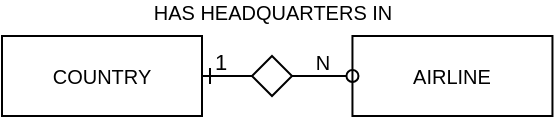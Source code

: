<mxfile version="26.1.1">
  <diagram name="Pàgina-1" id="oy8qX8HP7gqxA2Tt80Pt">
    <mxGraphModel dx="307" dy="303" grid="1" gridSize="5" guides="1" tooltips="1" connect="1" arrows="1" fold="1" page="1" pageScale="1" pageWidth="827" pageHeight="1169" math="0" shadow="0">
      <root>
        <mxCell id="0" />
        <mxCell id="1" parent="0" />
        <mxCell id="RuAcS0BkeenV3SlfDcj3-1" value="COUNTRY" style="whiteSpace=wrap;html=1;align=center;fontSize=10;" parent="1" vertex="1">
          <mxGeometry x="15" y="20" width="100" height="40" as="geometry" />
        </mxCell>
        <mxCell id="RuAcS0BkeenV3SlfDcj3-25" value="AIRLINE" style="whiteSpace=wrap;html=1;align=center;fontSize=10;" parent="1" vertex="1">
          <mxGeometry x="190.23" y="20" width="100" height="40" as="geometry" />
        </mxCell>
        <mxCell id="oEbuWqtRimP7kOQXB0fw-2" style="edgeStyle=orthogonalEdgeStyle;rounded=0;orthogonalLoop=1;jettySize=auto;html=1;entryX=0;entryY=0.5;entryDx=0;entryDy=0;endArrow=oval;endFill=0;strokeColor=#000000;" parent="1" source="oEbuWqtRimP7kOQXB0fw-1" target="RuAcS0BkeenV3SlfDcj3-25" edge="1">
          <mxGeometry relative="1" as="geometry" />
        </mxCell>
        <mxCell id="oEbuWqtRimP7kOQXB0fw-9" value="N" style="edgeLabel;html=1;align=center;verticalAlign=bottom;resizable=0;points=[];fontSize=10;labelPosition=center;verticalLabelPosition=top;fontColor=#000000;labelBackgroundColor=none;" parent="oEbuWqtRimP7kOQXB0fw-2" vertex="1" connectable="0">
          <mxGeometry x="0.672" y="-1" relative="1" as="geometry">
            <mxPoint x="-7" as="offset" />
          </mxGeometry>
        </mxCell>
        <mxCell id="oEbuWqtRimP7kOQXB0fw-3" style="edgeStyle=orthogonalEdgeStyle;rounded=0;orthogonalLoop=1;jettySize=auto;html=1;exitX=0;exitY=0.5;exitDx=0;exitDy=0;entryX=1;entryY=0.5;entryDx=0;entryDy=0;endArrow=ERone;endFill=0;fontColor=#000000;strokeColor=#000000;" parent="1" source="oEbuWqtRimP7kOQXB0fw-1" target="RuAcS0BkeenV3SlfDcj3-1" edge="1">
          <mxGeometry relative="1" as="geometry" />
        </mxCell>
        <mxCell id="oEbuWqtRimP7kOQXB0fw-18" value="1" style="edgeLabel;html=1;align=center;verticalAlign=bottom;resizable=0;points=[];labelPosition=center;verticalLabelPosition=top;fontColor=#000000;labelBackgroundColor=none;" parent="oEbuWqtRimP7kOQXB0fw-3" vertex="1" connectable="0">
          <mxGeometry x="0.74" y="1" relative="1" as="geometry">
            <mxPoint x="6" as="offset" />
          </mxGeometry>
        </mxCell>
        <mxCell id="oEbuWqtRimP7kOQXB0fw-1" value="&lt;span style=&quot;text-align: left;&quot;&gt;HAS&amp;nbsp;&lt;/span&gt;HEADQUARTERS IN" style="shape=rhombus;perimeter=rhombusPerimeter;html=1;align=center;fontSize=10;labelPosition=center;verticalLabelPosition=top;verticalAlign=bottom;fontColor=#000000;strokeColor=#000000;spacing=15;" parent="1" vertex="1">
          <mxGeometry x="140" y="30" width="20" height="20" as="geometry" />
        </mxCell>
      </root>
    </mxGraphModel>
  </diagram>
</mxfile>
